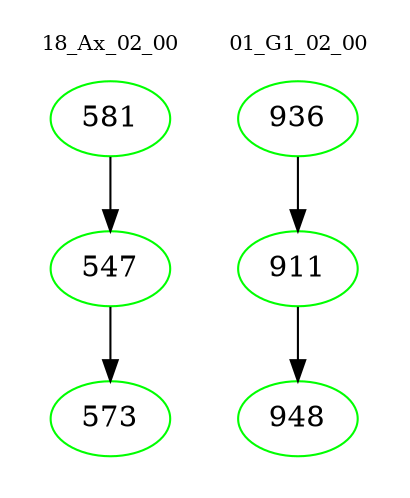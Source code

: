digraph{
subgraph cluster_0 {
color = white
label = "18_Ax_02_00";
fontsize=10;
T0_581 [label="581", color="green"]
T0_581 -> T0_547 [color="black"]
T0_547 [label="547", color="green"]
T0_547 -> T0_573 [color="black"]
T0_573 [label="573", color="green"]
}
subgraph cluster_1 {
color = white
label = "01_G1_02_00";
fontsize=10;
T1_936 [label="936", color="green"]
T1_936 -> T1_911 [color="black"]
T1_911 [label="911", color="green"]
T1_911 -> T1_948 [color="black"]
T1_948 [label="948", color="green"]
}
}
